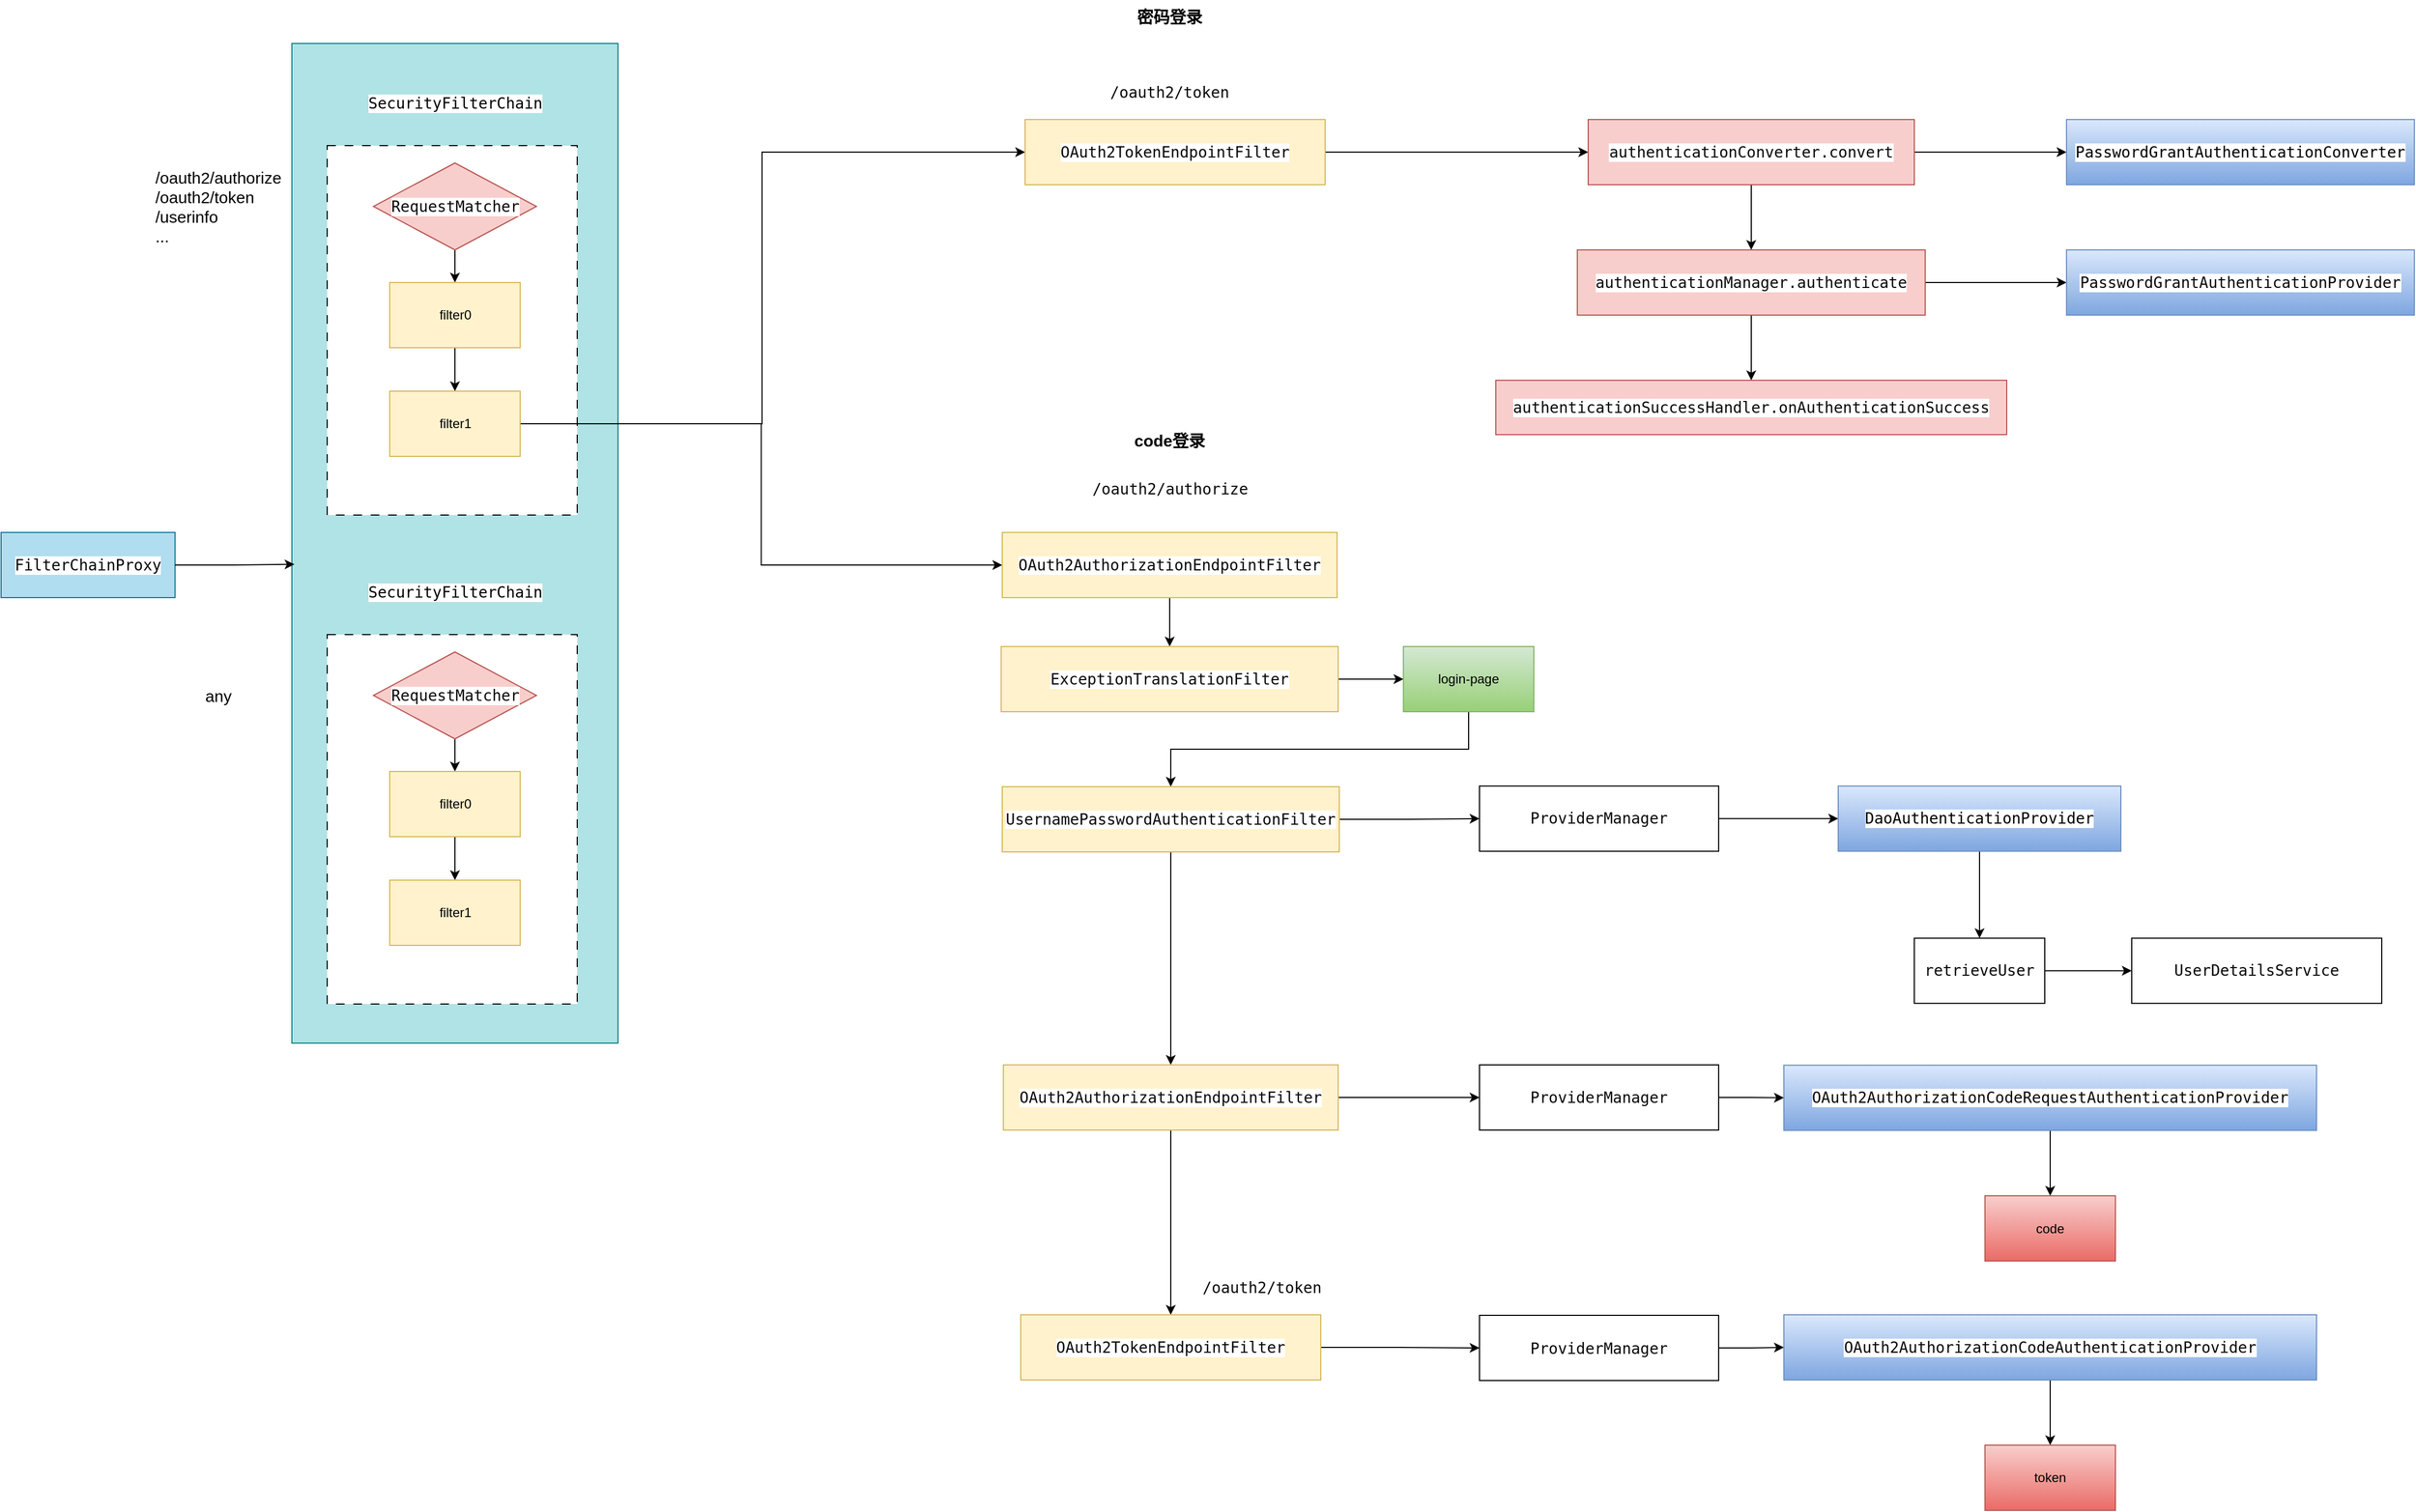 <mxfile version="22.1.3" type="github">
  <diagram name="第 1 页" id="5Xy7R5RzK6usqsYoux-T">
    <mxGraphModel dx="1837" dy="1012" grid="1" gridSize="10" guides="1" tooltips="1" connect="1" arrows="1" fold="1" page="1" pageScale="1" pageWidth="1169" pageHeight="827" math="0" shadow="0">
      <root>
        <mxCell id="0" />
        <mxCell id="1" parent="0" />
        <mxCell id="as25lxGhgL_D7r2I0-9d-27" value="" style="rounded=0;whiteSpace=wrap;html=1;fillColor=#b0e3e6;strokeColor=#0e8088;" vertex="1" parent="1">
          <mxGeometry x="307.5" y="150" width="300" height="920" as="geometry" />
        </mxCell>
        <mxCell id="as25lxGhgL_D7r2I0-9d-1" value="&lt;pre style=&quot;background-color:#ffffff;color:#080808;font-family:&#39;JetBrains Mono&#39;,monospace;font-size:10.5pt;&quot;&gt;FilterChainProxy&lt;/pre&gt;" style="rounded=0;whiteSpace=wrap;html=1;fillColor=#b1ddf0;strokeColor=#10739e;" vertex="1" parent="1">
          <mxGeometry x="40" y="600" width="160" height="60" as="geometry" />
        </mxCell>
        <mxCell id="as25lxGhgL_D7r2I0-9d-8" value="" style="rounded=0;whiteSpace=wrap;html=1;dashed=1;dashPattern=8 8;" vertex="1" parent="1">
          <mxGeometry x="340" y="244" width="230" height="340" as="geometry" />
        </mxCell>
        <mxCell id="as25lxGhgL_D7r2I0-9d-10" value="&lt;pre style=&quot;background-color:#ffffff;color:#080808;font-family:&#39;JetBrains Mono&#39;,monospace;font-size:10.5pt;&quot;&gt;&lt;span style=&quot;color:#000000;&quot;&gt;SecurityFilterChain&lt;/span&gt;&lt;/pre&gt;" style="text;html=1;strokeColor=none;fillColor=none;align=center;verticalAlign=middle;whiteSpace=wrap;rounded=0;" vertex="1" parent="1">
          <mxGeometry x="427.5" y="190" width="60" height="30" as="geometry" />
        </mxCell>
        <mxCell id="as25lxGhgL_D7r2I0-9d-18" style="edgeStyle=orthogonalEdgeStyle;rounded=0;orthogonalLoop=1;jettySize=auto;html=1;exitX=0.5;exitY=1;exitDx=0;exitDy=0;entryX=0.5;entryY=0;entryDx=0;entryDy=0;" edge="1" parent="1" source="as25lxGhgL_D7r2I0-9d-13" target="as25lxGhgL_D7r2I0-9d-16">
          <mxGeometry relative="1" as="geometry" />
        </mxCell>
        <mxCell id="as25lxGhgL_D7r2I0-9d-13" value="&lt;pre style=&quot;background-color:#ffffff;color:#080808;font-family:&#39;JetBrains Mono&#39;,monospace;font-size:10.5pt;&quot;&gt;RequestMatcher&lt;/pre&gt;" style="rhombus;whiteSpace=wrap;html=1;fillColor=#f8cecc;strokeColor=#b85450;" vertex="1" parent="1">
          <mxGeometry x="382.5" y="260" width="150" height="80" as="geometry" />
        </mxCell>
        <mxCell id="as25lxGhgL_D7r2I0-9d-19" style="edgeStyle=orthogonalEdgeStyle;rounded=0;orthogonalLoop=1;jettySize=auto;html=1;exitX=0.5;exitY=1;exitDx=0;exitDy=0;entryX=0.5;entryY=0;entryDx=0;entryDy=0;" edge="1" parent="1" source="as25lxGhgL_D7r2I0-9d-16" target="as25lxGhgL_D7r2I0-9d-17">
          <mxGeometry relative="1" as="geometry" />
        </mxCell>
        <mxCell id="as25lxGhgL_D7r2I0-9d-16" value="filter0" style="rounded=0;whiteSpace=wrap;html=1;fillColor=#fff2cc;strokeColor=#d6b656;" vertex="1" parent="1">
          <mxGeometry x="397.5" y="370" width="120" height="60" as="geometry" />
        </mxCell>
        <mxCell id="as25lxGhgL_D7r2I0-9d-43" style="edgeStyle=orthogonalEdgeStyle;rounded=0;orthogonalLoop=1;jettySize=auto;html=1;exitX=1;exitY=0.5;exitDx=0;exitDy=0;entryX=0;entryY=0.5;entryDx=0;entryDy=0;" edge="1" parent="1" source="as25lxGhgL_D7r2I0-9d-17" target="as25lxGhgL_D7r2I0-9d-40">
          <mxGeometry relative="1" as="geometry">
            <Array as="points">
              <mxPoint x="740" y="500" />
              <mxPoint x="740" y="250" />
            </Array>
          </mxGeometry>
        </mxCell>
        <mxCell id="as25lxGhgL_D7r2I0-9d-64" style="edgeStyle=orthogonalEdgeStyle;rounded=0;orthogonalLoop=1;jettySize=auto;html=1;entryX=0;entryY=0.5;entryDx=0;entryDy=0;" edge="1" parent="1" source="as25lxGhgL_D7r2I0-9d-17" target="as25lxGhgL_D7r2I0-9d-57">
          <mxGeometry relative="1" as="geometry" />
        </mxCell>
        <mxCell id="as25lxGhgL_D7r2I0-9d-17" value="filter1" style="rounded=0;whiteSpace=wrap;html=1;fillColor=#fff2cc;strokeColor=#d6b656;" vertex="1" parent="1">
          <mxGeometry x="397.5" y="470" width="120" height="60" as="geometry" />
        </mxCell>
        <mxCell id="as25lxGhgL_D7r2I0-9d-20" value="" style="rounded=0;whiteSpace=wrap;html=1;dashed=1;dashPattern=8 8;" vertex="1" parent="1">
          <mxGeometry x="340" y="694" width="230" height="340" as="geometry" />
        </mxCell>
        <mxCell id="as25lxGhgL_D7r2I0-9d-21" value="&lt;pre style=&quot;background-color:#ffffff;color:#080808;font-family:&#39;JetBrains Mono&#39;,monospace;font-size:10.5pt;&quot;&gt;&lt;span style=&quot;color:#000000;&quot;&gt;SecurityFilterChain&lt;/span&gt;&lt;/pre&gt;" style="text;html=1;strokeColor=none;fillColor=none;align=center;verticalAlign=middle;whiteSpace=wrap;rounded=0;" vertex="1" parent="1">
          <mxGeometry x="427.5" y="640" width="60" height="30" as="geometry" />
        </mxCell>
        <mxCell id="as25lxGhgL_D7r2I0-9d-22" style="edgeStyle=orthogonalEdgeStyle;rounded=0;orthogonalLoop=1;jettySize=auto;html=1;exitX=0.5;exitY=1;exitDx=0;exitDy=0;entryX=0.5;entryY=0;entryDx=0;entryDy=0;" edge="1" parent="1" source="as25lxGhgL_D7r2I0-9d-23" target="as25lxGhgL_D7r2I0-9d-25">
          <mxGeometry relative="1" as="geometry" />
        </mxCell>
        <mxCell id="as25lxGhgL_D7r2I0-9d-23" value="&lt;pre style=&quot;background-color:#ffffff;color:#080808;font-family:&#39;JetBrains Mono&#39;,monospace;font-size:10.5pt;&quot;&gt;RequestMatcher&lt;/pre&gt;" style="rhombus;whiteSpace=wrap;html=1;fillColor=#f8cecc;strokeColor=#b85450;" vertex="1" parent="1">
          <mxGeometry x="382.5" y="710" width="150" height="80" as="geometry" />
        </mxCell>
        <mxCell id="as25lxGhgL_D7r2I0-9d-24" style="edgeStyle=orthogonalEdgeStyle;rounded=0;orthogonalLoop=1;jettySize=auto;html=1;exitX=0.5;exitY=1;exitDx=0;exitDy=0;entryX=0.5;entryY=0;entryDx=0;entryDy=0;" edge="1" parent="1" source="as25lxGhgL_D7r2I0-9d-25" target="as25lxGhgL_D7r2I0-9d-26">
          <mxGeometry relative="1" as="geometry" />
        </mxCell>
        <mxCell id="as25lxGhgL_D7r2I0-9d-25" value="filter0" style="rounded=0;whiteSpace=wrap;html=1;fillColor=#fff2cc;strokeColor=#d6b656;" vertex="1" parent="1">
          <mxGeometry x="397.5" y="820" width="120" height="60" as="geometry" />
        </mxCell>
        <mxCell id="as25lxGhgL_D7r2I0-9d-26" value="filter1" style="rounded=0;whiteSpace=wrap;html=1;fillColor=#fff2cc;strokeColor=#d6b656;" vertex="1" parent="1">
          <mxGeometry x="397.5" y="920" width="120" height="60" as="geometry" />
        </mxCell>
        <mxCell id="as25lxGhgL_D7r2I0-9d-30" value="/oauth2/authorize&lt;br style=&quot;font-size: 15px;&quot;&gt;&lt;div style=&quot;font-size: 15px;&quot;&gt;&lt;span style=&quot;background-color: initial; font-size: 15px;&quot;&gt;/oauth2/token&lt;/span&gt;&lt;/div&gt;/userinfo&lt;br&gt;..." style="text;html=1;strokeColor=none;fillColor=none;align=left;verticalAlign=middle;whiteSpace=wrap;rounded=0;fontSize=15;" vertex="1" parent="1">
          <mxGeometry x="180" y="255.5" width="170" height="89" as="geometry" />
        </mxCell>
        <mxCell id="as25lxGhgL_D7r2I0-9d-31" value="any" style="text;html=1;strokeColor=none;fillColor=none;align=center;verticalAlign=middle;whiteSpace=wrap;rounded=0;fontSize=15;" vertex="1" parent="1">
          <mxGeometry x="210" y="735" width="60" height="30" as="geometry" />
        </mxCell>
        <mxCell id="as25lxGhgL_D7r2I0-9d-32" style="edgeStyle=orthogonalEdgeStyle;rounded=0;orthogonalLoop=1;jettySize=auto;html=1;entryX=0.008;entryY=0.521;entryDx=0;entryDy=0;entryPerimeter=0;" edge="1" parent="1" source="as25lxGhgL_D7r2I0-9d-1" target="as25lxGhgL_D7r2I0-9d-27">
          <mxGeometry relative="1" as="geometry" />
        </mxCell>
        <mxCell id="as25lxGhgL_D7r2I0-9d-38" value="密码登录" style="text;html=1;strokeColor=none;fillColor=none;align=center;verticalAlign=middle;whiteSpace=wrap;rounded=0;fontSize=15;fontStyle=1" vertex="1" parent="1">
          <mxGeometry x="1040" y="110" width="150" height="30" as="geometry" />
        </mxCell>
        <mxCell id="as25lxGhgL_D7r2I0-9d-44" style="edgeStyle=orthogonalEdgeStyle;rounded=0;orthogonalLoop=1;jettySize=auto;html=1;exitX=1;exitY=0.5;exitDx=0;exitDy=0;" edge="1" parent="1" source="as25lxGhgL_D7r2I0-9d-40" target="as25lxGhgL_D7r2I0-9d-45">
          <mxGeometry relative="1" as="geometry">
            <mxPoint x="1440" y="249.667" as="targetPoint" />
          </mxGeometry>
        </mxCell>
        <mxCell id="as25lxGhgL_D7r2I0-9d-40" value="&lt;pre style=&quot;background-color:#ffffff;color:#080808;font-family:&#39;JetBrains Mono&#39;,monospace;font-size:10.5pt;&quot;&gt;OAuth2TokenEndpointFilter&lt;/pre&gt;" style="rounded=0;whiteSpace=wrap;html=1;fillColor=#fff2cc;strokeColor=#d6b656;" vertex="1" parent="1">
          <mxGeometry x="982" y="220" width="276" height="60" as="geometry" />
        </mxCell>
        <mxCell id="as25lxGhgL_D7r2I0-9d-41" value="&lt;pre style=&quot;background-color:#ffffff;color:#080808;font-family:&#39;JetBrains Mono&#39;,monospace;font-size:10.5pt;&quot;&gt;/oauth2/token&lt;/pre&gt;" style="text;html=1;strokeColor=none;fillColor=none;align=center;verticalAlign=middle;whiteSpace=wrap;rounded=0;" vertex="1" parent="1">
          <mxGeometry x="1085" y="180" width="60" height="30" as="geometry" />
        </mxCell>
        <mxCell id="as25lxGhgL_D7r2I0-9d-46" style="edgeStyle=orthogonalEdgeStyle;rounded=0;orthogonalLoop=1;jettySize=auto;html=1;exitX=1;exitY=0.5;exitDx=0;exitDy=0;" edge="1" parent="1" source="as25lxGhgL_D7r2I0-9d-45" target="as25lxGhgL_D7r2I0-9d-47">
          <mxGeometry relative="1" as="geometry">
            <mxPoint x="1870" y="249.667" as="targetPoint" />
          </mxGeometry>
        </mxCell>
        <mxCell id="as25lxGhgL_D7r2I0-9d-48" style="edgeStyle=orthogonalEdgeStyle;rounded=0;orthogonalLoop=1;jettySize=auto;html=1;exitX=0.5;exitY=1;exitDx=0;exitDy=0;" edge="1" parent="1" source="as25lxGhgL_D7r2I0-9d-45" target="as25lxGhgL_D7r2I0-9d-49">
          <mxGeometry relative="1" as="geometry">
            <mxPoint x="1650.667" y="370" as="targetPoint" />
          </mxGeometry>
        </mxCell>
        <mxCell id="as25lxGhgL_D7r2I0-9d-45" value="&lt;pre style=&quot;background-color:#ffffff;color:#080808;font-family:&#39;JetBrains Mono&#39;,monospace;font-size:10.5pt;&quot;&gt;authenticationConverter.convert&lt;/pre&gt;" style="rounded=0;whiteSpace=wrap;html=1;fillColor=#f8cecc;strokeColor=#b85450;" vertex="1" parent="1">
          <mxGeometry x="1500" y="220" width="300" height="60" as="geometry" />
        </mxCell>
        <mxCell id="as25lxGhgL_D7r2I0-9d-47" value="&lt;pre style=&quot;background-color:#ffffff;color:#080808;font-family:&#39;JetBrains Mono&#39;,monospace;font-size:10.5pt;&quot;&gt;&lt;span style=&quot;color:#000000;&quot;&gt;PasswordGrantAuthenticationConverter&lt;/span&gt;&lt;/pre&gt;" style="rounded=0;whiteSpace=wrap;html=1;fillColor=#dae8fc;strokeColor=#6c8ebf;gradientColor=#7ea6e0;" vertex="1" parent="1">
          <mxGeometry x="1940" y="220" width="320" height="60" as="geometry" />
        </mxCell>
        <mxCell id="as25lxGhgL_D7r2I0-9d-51" value="" style="edgeStyle=orthogonalEdgeStyle;rounded=0;orthogonalLoop=1;jettySize=auto;html=1;" edge="1" parent="1" source="as25lxGhgL_D7r2I0-9d-49" target="as25lxGhgL_D7r2I0-9d-50">
          <mxGeometry relative="1" as="geometry" />
        </mxCell>
        <mxCell id="as25lxGhgL_D7r2I0-9d-52" style="edgeStyle=orthogonalEdgeStyle;rounded=0;orthogonalLoop=1;jettySize=auto;html=1;exitX=1;exitY=0.5;exitDx=0;exitDy=0;" edge="1" parent="1" source="as25lxGhgL_D7r2I0-9d-49" target="as25lxGhgL_D7r2I0-9d-53">
          <mxGeometry relative="1" as="geometry">
            <mxPoint x="1940" y="369.538" as="targetPoint" />
          </mxGeometry>
        </mxCell>
        <mxCell id="as25lxGhgL_D7r2I0-9d-49" value="&lt;pre style=&quot;background-color:#ffffff;color:#080808;font-family:&#39;JetBrains Mono&#39;,monospace;font-size:10.5pt;&quot;&gt;authenticationManager.authenticate&lt;/pre&gt;" style="rounded=0;whiteSpace=wrap;html=1;fillColor=#f8cecc;strokeColor=#b85450;" vertex="1" parent="1">
          <mxGeometry x="1490" y="340" width="320" height="60" as="geometry" />
        </mxCell>
        <mxCell id="as25lxGhgL_D7r2I0-9d-50" value="&lt;pre style=&quot;background-color:#ffffff;color:#080808;font-family:&#39;JetBrains Mono&#39;,monospace;font-size:10.5pt;&quot;&gt;authenticationSuccessHandler.onAuthenticationSuccess&lt;/pre&gt;" style="whiteSpace=wrap;html=1;fillColor=#f8cecc;strokeColor=#b85450;rounded=0;" vertex="1" parent="1">
          <mxGeometry x="1415" y="460" width="470" height="50" as="geometry" />
        </mxCell>
        <mxCell id="as25lxGhgL_D7r2I0-9d-53" value="&lt;pre style=&quot;background-color:#ffffff;color:#080808;font-family:&#39;JetBrains Mono&#39;,monospace;font-size:10.5pt;&quot;&gt;PasswordGrantAuthenticationProvider&lt;/pre&gt;" style="rounded=0;whiteSpace=wrap;html=1;fillColor=#dae8fc;strokeColor=#6c8ebf;gradientColor=#7ea6e0;" vertex="1" parent="1">
          <mxGeometry x="1940" y="340" width="320" height="60" as="geometry" />
        </mxCell>
        <mxCell id="as25lxGhgL_D7r2I0-9d-54" value="code登录" style="text;html=1;strokeColor=none;fillColor=none;align=center;verticalAlign=middle;whiteSpace=wrap;rounded=0;fontSize=15;fontStyle=1" vertex="1" parent="1">
          <mxGeometry x="1040" y="500" width="150" height="30" as="geometry" />
        </mxCell>
        <mxCell id="as25lxGhgL_D7r2I0-9d-60" style="edgeStyle=orthogonalEdgeStyle;rounded=0;orthogonalLoop=1;jettySize=auto;html=1;exitX=0.5;exitY=1;exitDx=0;exitDy=0;" edge="1" parent="1" source="as25lxGhgL_D7r2I0-9d-57" target="as25lxGhgL_D7r2I0-9d-61">
          <mxGeometry relative="1" as="geometry">
            <mxPoint x="1115.308" y="720.0" as="targetPoint" />
          </mxGeometry>
        </mxCell>
        <mxCell id="as25lxGhgL_D7r2I0-9d-57" value="&lt;pre style=&quot;background-color:#ffffff;color:#080808;font-family:&#39;JetBrains Mono&#39;,monospace;font-size:10.5pt;&quot;&gt;&lt;pre style=&quot;font-family: &amp;quot;JetBrains Mono&amp;quot;, monospace; font-size: 10.5pt;&quot;&gt;OAuth2AuthorizationEndpointFilter&lt;/pre&gt;&lt;/pre&gt;" style="rounded=0;whiteSpace=wrap;html=1;fillColor=#fff2cc;strokeColor=#d6b656;" vertex="1" parent="1">
          <mxGeometry x="961" y="600" width="308" height="60" as="geometry" />
        </mxCell>
        <mxCell id="as25lxGhgL_D7r2I0-9d-58" value="&lt;pre style=&quot;background-color:#ffffff;color:#080808;font-family:&#39;JetBrains Mono&#39;,monospace;font-size:10.5pt;&quot;&gt;/oauth2/authorize&lt;/pre&gt;" style="text;html=1;align=center;verticalAlign=middle;resizable=0;points=[];autosize=1;strokeColor=none;fillColor=none;" vertex="1" parent="1">
          <mxGeometry x="1030" y="530" width="170" height="60" as="geometry" />
        </mxCell>
        <mxCell id="as25lxGhgL_D7r2I0-9d-63" value="" style="edgeStyle=orthogonalEdgeStyle;rounded=0;orthogonalLoop=1;jettySize=auto;html=1;" edge="1" parent="1" source="as25lxGhgL_D7r2I0-9d-61" target="as25lxGhgL_D7r2I0-9d-62">
          <mxGeometry relative="1" as="geometry" />
        </mxCell>
        <mxCell id="as25lxGhgL_D7r2I0-9d-61" value="&lt;pre style=&quot;background-color:#ffffff;color:#080808;font-family:&#39;JetBrains Mono&#39;,monospace;font-size:10.5pt;&quot;&gt;ExceptionTranslationFilter&lt;/pre&gt;" style="rounded=0;whiteSpace=wrap;html=1;fillColor=#fff2cc;strokeColor=#d6b656;" vertex="1" parent="1">
          <mxGeometry x="960" y="705" width="310" height="60" as="geometry" />
        </mxCell>
        <mxCell id="as25lxGhgL_D7r2I0-9d-66" style="edgeStyle=orthogonalEdgeStyle;rounded=0;orthogonalLoop=1;jettySize=auto;html=1;exitX=0.5;exitY=1;exitDx=0;exitDy=0;entryX=0.5;entryY=0;entryDx=0;entryDy=0;" edge="1" parent="1" source="as25lxGhgL_D7r2I0-9d-62" target="as25lxGhgL_D7r2I0-9d-65">
          <mxGeometry relative="1" as="geometry" />
        </mxCell>
        <mxCell id="as25lxGhgL_D7r2I0-9d-62" value="login-page" style="whiteSpace=wrap;html=1;rounded=0;fillColor=#d5e8d4;gradientColor=#97d077;strokeColor=#82b366;" vertex="1" parent="1">
          <mxGeometry x="1330.005" y="705" width="120" height="60" as="geometry" />
        </mxCell>
        <mxCell id="as25lxGhgL_D7r2I0-9d-67" style="edgeStyle=orthogonalEdgeStyle;rounded=0;orthogonalLoop=1;jettySize=auto;html=1;exitX=1;exitY=0.5;exitDx=0;exitDy=0;" edge="1" parent="1" source="as25lxGhgL_D7r2I0-9d-65" target="as25lxGhgL_D7r2I0-9d-68">
          <mxGeometry relative="1" as="geometry">
            <mxPoint x="1480" y="863.385" as="targetPoint" />
          </mxGeometry>
        </mxCell>
        <mxCell id="as25lxGhgL_D7r2I0-9d-80" style="edgeStyle=orthogonalEdgeStyle;rounded=0;orthogonalLoop=1;jettySize=auto;html=1;entryX=0.5;entryY=0;entryDx=0;entryDy=0;" edge="1" parent="1" source="as25lxGhgL_D7r2I0-9d-65" target="as25lxGhgL_D7r2I0-9d-79">
          <mxGeometry relative="1" as="geometry" />
        </mxCell>
        <mxCell id="as25lxGhgL_D7r2I0-9d-65" value="&lt;pre style=&quot;background-color:#ffffff;color:#080808;font-family:&#39;JetBrains Mono&#39;,monospace;font-size:10.5pt;&quot;&gt;&lt;pre style=&quot;font-family: &amp;quot;JetBrains Mono&amp;quot;, monospace; font-size: 10.5pt;&quot;&gt;UsernamePasswordAuthenticationFilter&lt;/pre&gt;&lt;/pre&gt;" style="rounded=0;whiteSpace=wrap;html=1;fillColor=#fff2cc;strokeColor=#d6b656;" vertex="1" parent="1">
          <mxGeometry x="961" y="834" width="310" height="60" as="geometry" />
        </mxCell>
        <mxCell id="as25lxGhgL_D7r2I0-9d-71" value="" style="edgeStyle=orthogonalEdgeStyle;rounded=0;orthogonalLoop=1;jettySize=auto;html=1;" edge="1" parent="1" source="as25lxGhgL_D7r2I0-9d-68" target="as25lxGhgL_D7r2I0-9d-70">
          <mxGeometry relative="1" as="geometry" />
        </mxCell>
        <mxCell id="as25lxGhgL_D7r2I0-9d-68" value="&lt;pre style=&quot;background-color:#ffffff;color:#080808;font-family:&#39;JetBrains Mono&#39;,monospace;font-size:10.5pt;&quot;&gt;ProviderManager&lt;/pre&gt;" style="rounded=0;whiteSpace=wrap;html=1;" vertex="1" parent="1">
          <mxGeometry x="1400" y="833.38" width="220" height="60" as="geometry" />
        </mxCell>
        <mxCell id="as25lxGhgL_D7r2I0-9d-75" value="" style="edgeStyle=orthogonalEdgeStyle;rounded=0;orthogonalLoop=1;jettySize=auto;html=1;" edge="1" parent="1" source="as25lxGhgL_D7r2I0-9d-70" target="as25lxGhgL_D7r2I0-9d-74">
          <mxGeometry relative="1" as="geometry" />
        </mxCell>
        <mxCell id="as25lxGhgL_D7r2I0-9d-70" value="&lt;pre style=&quot;background-color:#ffffff;color:#080808;font-family:&#39;JetBrains Mono&#39;,monospace;font-size:10.5pt;&quot;&gt;&lt;span style=&quot;color:#000000;&quot;&gt;DaoAuthenticationProvider&lt;/span&gt;&lt;/pre&gt;" style="whiteSpace=wrap;html=1;rounded=0;fillColor=#dae8fc;gradientColor=#7ea6e0;strokeColor=#6c8ebf;" vertex="1" parent="1">
          <mxGeometry x="1730" y="833.38" width="260" height="60" as="geometry" />
        </mxCell>
        <mxCell id="as25lxGhgL_D7r2I0-9d-77" value="" style="edgeStyle=orthogonalEdgeStyle;rounded=0;orthogonalLoop=1;jettySize=auto;html=1;" edge="1" parent="1" source="as25lxGhgL_D7r2I0-9d-74" target="as25lxGhgL_D7r2I0-9d-76">
          <mxGeometry relative="1" as="geometry" />
        </mxCell>
        <mxCell id="as25lxGhgL_D7r2I0-9d-74" value="&lt;pre style=&quot;background-color:#ffffff;color:#080808;font-family:&#39;JetBrains Mono&#39;,monospace;font-size:10.5pt;&quot;&gt;retrieveUser&lt;/pre&gt;" style="whiteSpace=wrap;html=1;rounded=0;" vertex="1" parent="1">
          <mxGeometry x="1800" y="973.38" width="120" height="60" as="geometry" />
        </mxCell>
        <mxCell id="as25lxGhgL_D7r2I0-9d-76" value="&lt;pre style=&quot;background-color:#ffffff;color:#080808;font-family:&#39;JetBrains Mono&#39;,monospace;font-size:10.5pt;&quot;&gt;UserDetailsService&lt;/pre&gt;" style="whiteSpace=wrap;html=1;rounded=0;" vertex="1" parent="1">
          <mxGeometry x="2000" y="973.38" width="230" height="60" as="geometry" />
        </mxCell>
        <mxCell id="as25lxGhgL_D7r2I0-9d-82" style="edgeStyle=orthogonalEdgeStyle;rounded=0;orthogonalLoop=1;jettySize=auto;html=1;exitX=1;exitY=0.5;exitDx=0;exitDy=0;" edge="1" parent="1" source="as25lxGhgL_D7r2I0-9d-79" target="as25lxGhgL_D7r2I0-9d-81">
          <mxGeometry relative="1" as="geometry" />
        </mxCell>
        <mxCell id="as25lxGhgL_D7r2I0-9d-88" value="" style="edgeStyle=orthogonalEdgeStyle;rounded=0;orthogonalLoop=1;jettySize=auto;html=1;entryX=0.5;entryY=0;entryDx=0;entryDy=0;" edge="1" parent="1" source="as25lxGhgL_D7r2I0-9d-79" target="as25lxGhgL_D7r2I0-9d-90">
          <mxGeometry relative="1" as="geometry">
            <mxPoint x="1116" y="1241" as="targetPoint" />
          </mxGeometry>
        </mxCell>
        <mxCell id="as25lxGhgL_D7r2I0-9d-79" value="&lt;pre style=&quot;background-color:#ffffff;color:#080808;font-family:&#39;JetBrains Mono&#39;,monospace;font-size:10.5pt;&quot;&gt;&lt;pre style=&quot;font-family: &amp;quot;JetBrains Mono&amp;quot;, monospace; font-size: 10.5pt;&quot;&gt;OAuth2AuthorizationEndpointFilter&lt;/pre&gt;&lt;/pre&gt;" style="rounded=0;whiteSpace=wrap;html=1;fillColor=#fff2cc;strokeColor=#d6b656;" vertex="1" parent="1">
          <mxGeometry x="962" y="1090" width="308" height="60" as="geometry" />
        </mxCell>
        <mxCell id="as25lxGhgL_D7r2I0-9d-83" style="edgeStyle=orthogonalEdgeStyle;rounded=0;orthogonalLoop=1;jettySize=auto;html=1;exitX=1;exitY=0.5;exitDx=0;exitDy=0;" edge="1" parent="1" source="as25lxGhgL_D7r2I0-9d-81" target="as25lxGhgL_D7r2I0-9d-84">
          <mxGeometry relative="1" as="geometry">
            <mxPoint x="1740" y="1120.308" as="targetPoint" />
          </mxGeometry>
        </mxCell>
        <mxCell id="as25lxGhgL_D7r2I0-9d-81" value="&lt;pre style=&quot;background-color:#ffffff;color:#080808;font-family:&#39;JetBrains Mono&#39;,monospace;font-size:10.5pt;&quot;&gt;ProviderManager&lt;/pre&gt;" style="rounded=0;whiteSpace=wrap;html=1;" vertex="1" parent="1">
          <mxGeometry x="1400" y="1090" width="220" height="60" as="geometry" />
        </mxCell>
        <mxCell id="as25lxGhgL_D7r2I0-9d-85" style="edgeStyle=orthogonalEdgeStyle;rounded=0;orthogonalLoop=1;jettySize=auto;html=1;exitX=0.5;exitY=1;exitDx=0;exitDy=0;" edge="1" parent="1" source="as25lxGhgL_D7r2I0-9d-84" target="as25lxGhgL_D7r2I0-9d-86">
          <mxGeometry relative="1" as="geometry">
            <mxPoint x="1924.538" y="1200" as="targetPoint" />
          </mxGeometry>
        </mxCell>
        <mxCell id="as25lxGhgL_D7r2I0-9d-84" value="&lt;pre style=&quot;background-color:#ffffff;color:#080808;font-family:&#39;JetBrains Mono&#39;,monospace;font-size:10.5pt;&quot;&gt;OAuth2AuthorizationCodeRequestAuthenticationProvider&lt;/pre&gt;" style="rounded=0;whiteSpace=wrap;html=1;fillColor=#dae8fc;gradientColor=#7ea6e0;strokeColor=#6c8ebf;" vertex="1" parent="1">
          <mxGeometry x="1680" y="1090.31" width="490" height="60" as="geometry" />
        </mxCell>
        <mxCell id="as25lxGhgL_D7r2I0-9d-86" value="code" style="rounded=0;whiteSpace=wrap;html=1;fillColor=#f8cecc;gradientColor=#ea6b66;strokeColor=#b85450;" vertex="1" parent="1">
          <mxGeometry x="1864.998" y="1210.5" width="120" height="60" as="geometry" />
        </mxCell>
        <mxCell id="as25lxGhgL_D7r2I0-9d-93" style="edgeStyle=orthogonalEdgeStyle;rounded=0;orthogonalLoop=1;jettySize=auto;html=1;exitX=1;exitY=0.5;exitDx=0;exitDy=0;entryX=0;entryY=0.5;entryDx=0;entryDy=0;" edge="1" parent="1" source="as25lxGhgL_D7r2I0-9d-90" target="as25lxGhgL_D7r2I0-9d-92">
          <mxGeometry relative="1" as="geometry" />
        </mxCell>
        <mxCell id="as25lxGhgL_D7r2I0-9d-90" value="&lt;pre style=&quot;background-color:#ffffff;color:#080808;font-family:&#39;JetBrains Mono&#39;,monospace;font-size:10.5pt;&quot;&gt;OAuth2TokenEndpointFilter&lt;/pre&gt;" style="rounded=0;whiteSpace=wrap;html=1;fillColor=#fff2cc;strokeColor=#d6b656;" vertex="1" parent="1">
          <mxGeometry x="978" y="1320" width="276" height="60" as="geometry" />
        </mxCell>
        <mxCell id="as25lxGhgL_D7r2I0-9d-91" value="&lt;pre style=&quot;background-color:#ffffff;color:#080808;font-family:&#39;JetBrains Mono&#39;,monospace;font-size:10.5pt;&quot;&gt;/oauth2/token&lt;/pre&gt;" style="text;html=1;strokeColor=none;fillColor=none;align=center;verticalAlign=middle;whiteSpace=wrap;rounded=0;" vertex="1" parent="1">
          <mxGeometry x="1170" y="1280" width="60" height="30" as="geometry" />
        </mxCell>
        <mxCell id="as25lxGhgL_D7r2I0-9d-95" style="edgeStyle=orthogonalEdgeStyle;rounded=0;orthogonalLoop=1;jettySize=auto;html=1;exitX=1;exitY=0.5;exitDx=0;exitDy=0;entryX=0;entryY=0.5;entryDx=0;entryDy=0;" edge="1" parent="1" source="as25lxGhgL_D7r2I0-9d-92" target="as25lxGhgL_D7r2I0-9d-94">
          <mxGeometry relative="1" as="geometry" />
        </mxCell>
        <mxCell id="as25lxGhgL_D7r2I0-9d-92" value="&lt;pre style=&quot;background-color:#ffffff;color:#080808;font-family:&#39;JetBrains Mono&#39;,monospace;font-size:10.5pt;&quot;&gt;ProviderManager&lt;/pre&gt;" style="rounded=0;whiteSpace=wrap;html=1;" vertex="1" parent="1">
          <mxGeometry x="1400" y="1320.5" width="220" height="60" as="geometry" />
        </mxCell>
        <mxCell id="as25lxGhgL_D7r2I0-9d-97" value="" style="edgeStyle=orthogonalEdgeStyle;rounded=0;orthogonalLoop=1;jettySize=auto;html=1;" edge="1" parent="1" source="as25lxGhgL_D7r2I0-9d-94" target="as25lxGhgL_D7r2I0-9d-96">
          <mxGeometry relative="1" as="geometry" />
        </mxCell>
        <mxCell id="as25lxGhgL_D7r2I0-9d-94" value="&lt;pre style=&quot;background-color:#ffffff;color:#080808;font-family:&#39;JetBrains Mono&#39;,monospace;font-size:10.5pt;&quot;&gt;&lt;pre style=&quot;font-family: &amp;quot;JetBrains Mono&amp;quot;, monospace; font-size: 10.5pt;&quot;&gt;OAuth2AuthorizationCodeAuthenticationProvider&lt;/pre&gt;&lt;/pre&gt;" style="rounded=0;whiteSpace=wrap;html=1;fillColor=#dae8fc;gradientColor=#7ea6e0;strokeColor=#6c8ebf;" vertex="1" parent="1">
          <mxGeometry x="1680" y="1320" width="490" height="60" as="geometry" />
        </mxCell>
        <mxCell id="as25lxGhgL_D7r2I0-9d-96" value="token" style="whiteSpace=wrap;html=1;fillColor=#f8cecc;strokeColor=#b85450;rounded=0;gradientColor=#ea6b66;" vertex="1" parent="1">
          <mxGeometry x="1865" y="1440" width="120" height="60" as="geometry" />
        </mxCell>
      </root>
    </mxGraphModel>
  </diagram>
</mxfile>
